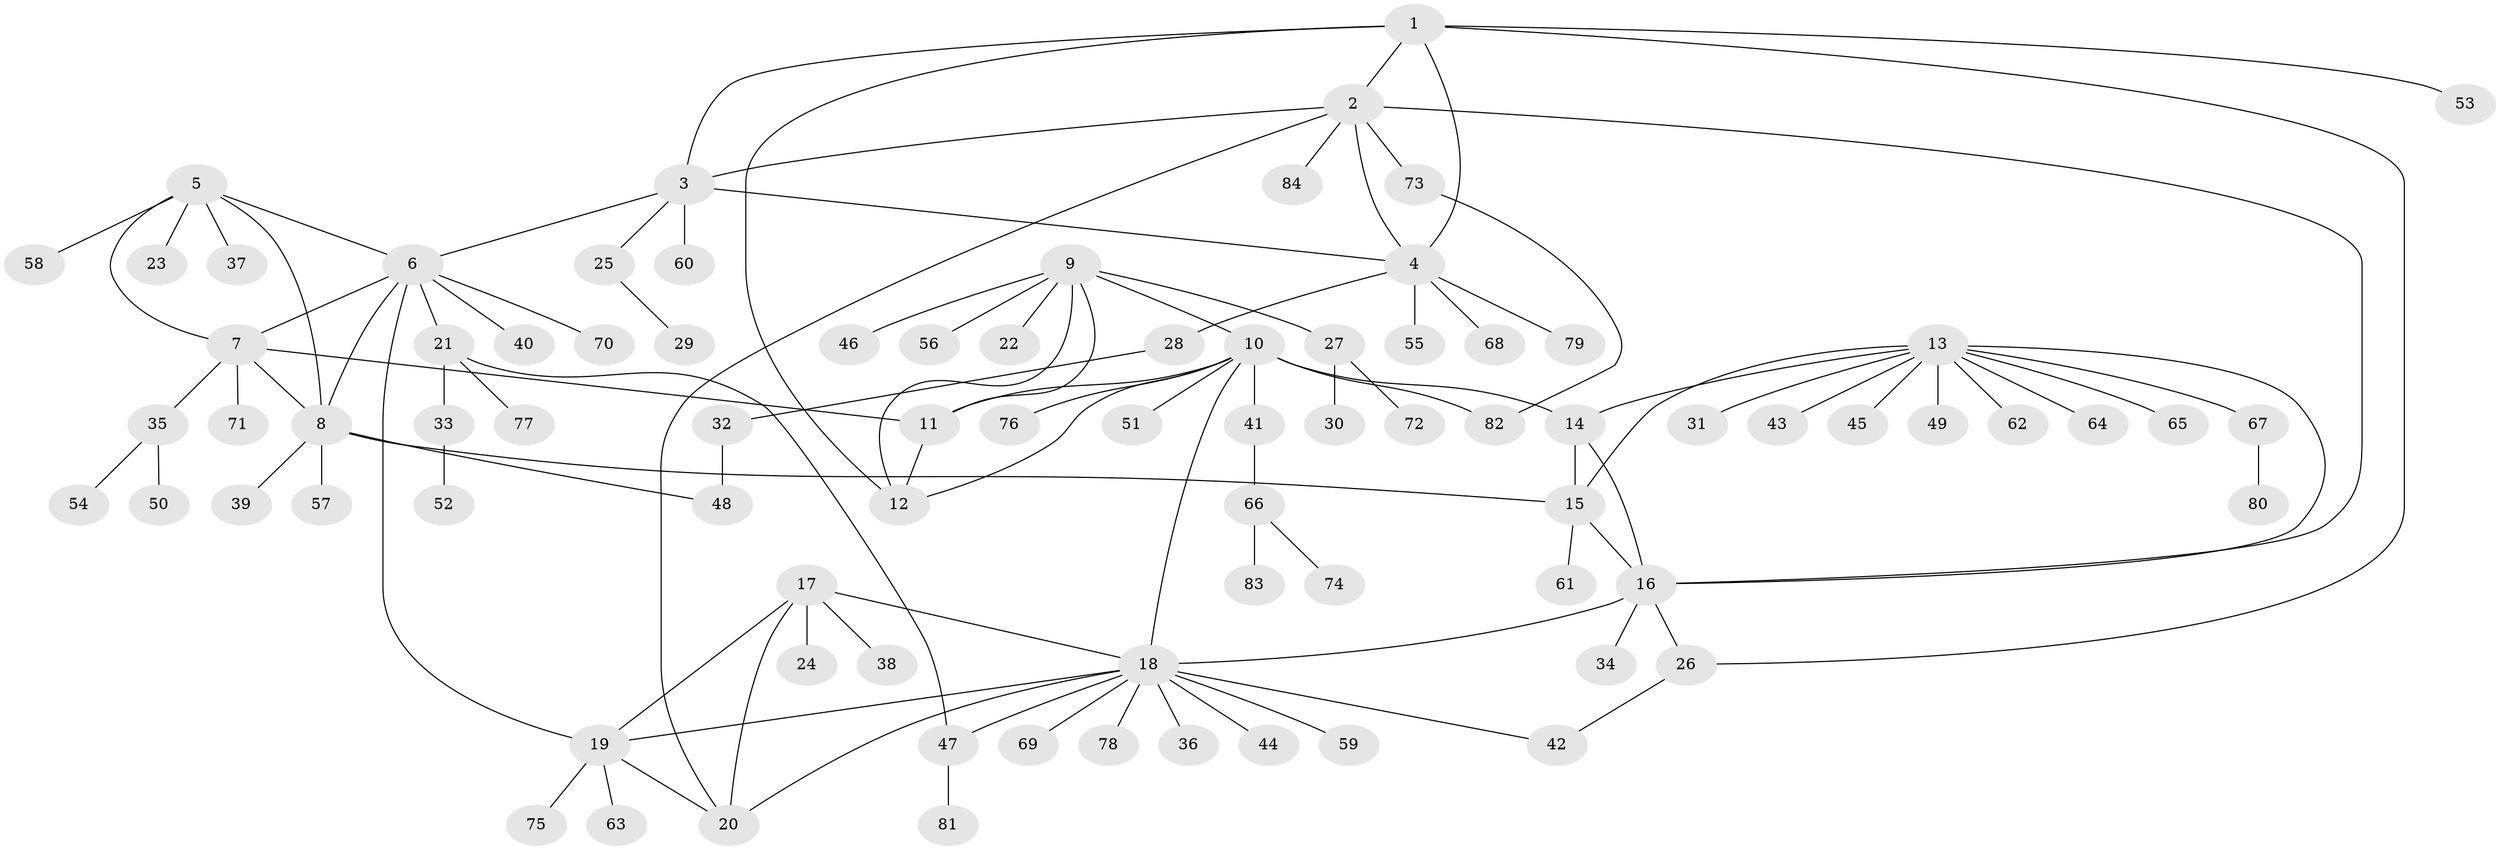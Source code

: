 // Generated by graph-tools (version 1.1) at 2025/54/03/09/25 04:54:40]
// undirected, 84 vertices, 109 edges
graph export_dot {
graph [start="1"]
  node [color=gray90,style=filled];
  1;
  2;
  3;
  4;
  5;
  6;
  7;
  8;
  9;
  10;
  11;
  12;
  13;
  14;
  15;
  16;
  17;
  18;
  19;
  20;
  21;
  22;
  23;
  24;
  25;
  26;
  27;
  28;
  29;
  30;
  31;
  32;
  33;
  34;
  35;
  36;
  37;
  38;
  39;
  40;
  41;
  42;
  43;
  44;
  45;
  46;
  47;
  48;
  49;
  50;
  51;
  52;
  53;
  54;
  55;
  56;
  57;
  58;
  59;
  60;
  61;
  62;
  63;
  64;
  65;
  66;
  67;
  68;
  69;
  70;
  71;
  72;
  73;
  74;
  75;
  76;
  77;
  78;
  79;
  80;
  81;
  82;
  83;
  84;
  1 -- 2;
  1 -- 3;
  1 -- 4;
  1 -- 12;
  1 -- 26;
  1 -- 53;
  2 -- 3;
  2 -- 4;
  2 -- 16;
  2 -- 20;
  2 -- 73;
  2 -- 84;
  3 -- 4;
  3 -- 6;
  3 -- 25;
  3 -- 60;
  4 -- 28;
  4 -- 55;
  4 -- 68;
  4 -- 79;
  5 -- 6;
  5 -- 7;
  5 -- 8;
  5 -- 23;
  5 -- 37;
  5 -- 58;
  6 -- 7;
  6 -- 8;
  6 -- 19;
  6 -- 21;
  6 -- 40;
  6 -- 70;
  7 -- 8;
  7 -- 11;
  7 -- 35;
  7 -- 71;
  8 -- 15;
  8 -- 39;
  8 -- 48;
  8 -- 57;
  9 -- 10;
  9 -- 11;
  9 -- 12;
  9 -- 22;
  9 -- 27;
  9 -- 46;
  9 -- 56;
  10 -- 11;
  10 -- 12;
  10 -- 14;
  10 -- 18;
  10 -- 41;
  10 -- 51;
  10 -- 76;
  10 -- 82;
  11 -- 12;
  13 -- 14;
  13 -- 15;
  13 -- 16;
  13 -- 31;
  13 -- 43;
  13 -- 45;
  13 -- 49;
  13 -- 62;
  13 -- 64;
  13 -- 65;
  13 -- 67;
  14 -- 15;
  14 -- 16;
  15 -- 16;
  15 -- 61;
  16 -- 18;
  16 -- 26;
  16 -- 34;
  17 -- 18;
  17 -- 19;
  17 -- 20;
  17 -- 24;
  17 -- 38;
  18 -- 19;
  18 -- 20;
  18 -- 36;
  18 -- 42;
  18 -- 44;
  18 -- 47;
  18 -- 59;
  18 -- 69;
  18 -- 78;
  19 -- 20;
  19 -- 63;
  19 -- 75;
  21 -- 33;
  21 -- 47;
  21 -- 77;
  25 -- 29;
  26 -- 42;
  27 -- 30;
  27 -- 72;
  28 -- 32;
  32 -- 48;
  33 -- 52;
  35 -- 50;
  35 -- 54;
  41 -- 66;
  47 -- 81;
  66 -- 74;
  66 -- 83;
  67 -- 80;
  73 -- 82;
}
